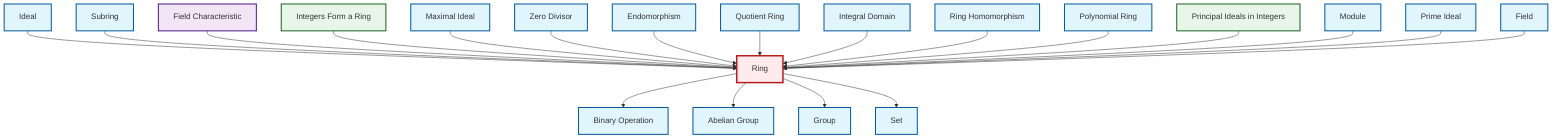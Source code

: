 graph TD
    classDef definition fill:#e1f5fe,stroke:#01579b,stroke-width:2px
    classDef theorem fill:#f3e5f5,stroke:#4a148c,stroke-width:2px
    classDef axiom fill:#fff3e0,stroke:#e65100,stroke-width:2px
    classDef example fill:#e8f5e9,stroke:#1b5e20,stroke-width:2px
    classDef current fill:#ffebee,stroke:#b71c1c,stroke-width:3px
    def-subring["Subring"]:::definition
    ex-integers-ring["Integers Form a Ring"]:::example
    def-endomorphism["Endomorphism"]:::definition
    def-prime-ideal["Prime Ideal"]:::definition
    def-integral-domain["Integral Domain"]:::definition
    ex-principal-ideal["Principal Ideals in Integers"]:::example
    def-set["Set"]:::definition
    def-abelian-group["Abelian Group"]:::definition
    def-module["Module"]:::definition
    def-field["Field"]:::definition
    def-ring["Ring"]:::definition
    def-zero-divisor["Zero Divisor"]:::definition
    def-quotient-ring["Quotient Ring"]:::definition
    def-ideal["Ideal"]:::definition
    def-ring-homomorphism["Ring Homomorphism"]:::definition
    def-group["Group"]:::definition
    def-maximal-ideal["Maximal Ideal"]:::definition
    def-polynomial-ring["Polynomial Ring"]:::definition
    def-binary-operation["Binary Operation"]:::definition
    thm-field-characteristic["Field Characteristic"]:::theorem
    def-ideal --> def-ring
    def-subring --> def-ring
    thm-field-characteristic --> def-ring
    ex-integers-ring --> def-ring
    def-maximal-ideal --> def-ring
    def-zero-divisor --> def-ring
    def-endomorphism --> def-ring
    def-quotient-ring --> def-ring
    def-integral-domain --> def-ring
    def-ring-homomorphism --> def-ring
    def-polynomial-ring --> def-ring
    ex-principal-ideal --> def-ring
    def-module --> def-ring
    def-ring --> def-binary-operation
    def-prime-ideal --> def-ring
    def-field --> def-ring
    def-ring --> def-abelian-group
    def-ring --> def-group
    def-ring --> def-set
    class def-ring current